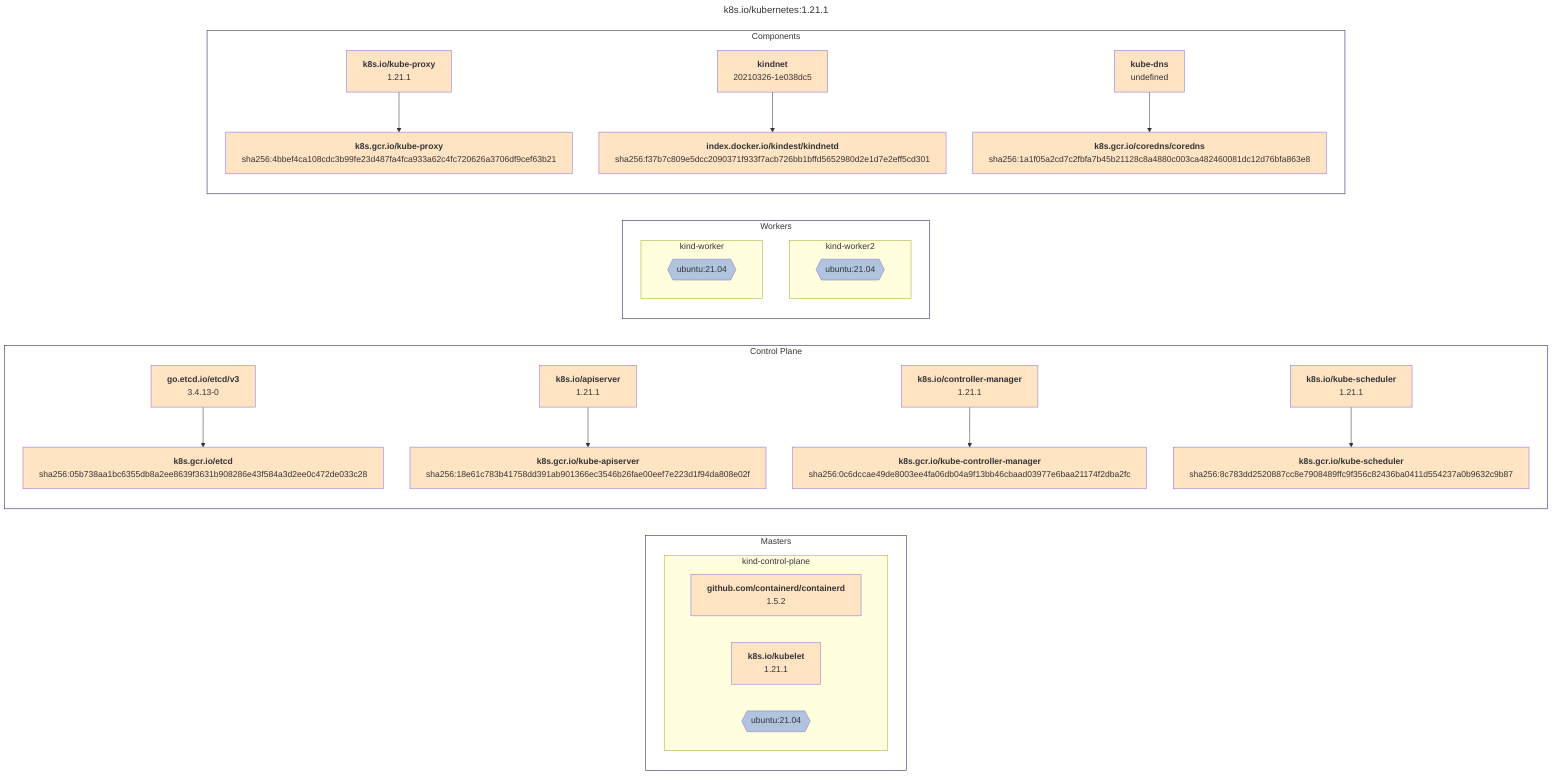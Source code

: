 ---
title: k8s.io/kubernetes:1.21.1
---
flowchart LR
  subgraph masters["Masters"]
    subgraph idddf71f33668084c3e16f742d913c32e56019a18a[kind-control-plane]
    idb916f37bdd483225ccded787786c7c70032aa81a["`**github.com/containerd/containerd**
1.5.2`"]
  idd046796ea12a906096bf31f5cead044c415067fd["`**k8s.io/kubelet**
1.21.1`"]

  idddf71f33668084c3e16f742d913c32e56019a18a-os{{"ubuntu:21.04"}}:::os
  end

    end
  subgraph controlplane["Control Plane"]
    id18d0885cc2831a6a0dd9a5d3c94d4df1a19b8927["`**go.etcd.io/etcd/v3**
3.4.13-0`"]
id04a323c71f9beac19549d91f4591ca508c2ef05c["`**k8s.gcr.io/etcd**
sha256:05b738aa1bc6355db8a2ee8639f3631b908286e43f584a3d2ee0c472de033c28`"]
id18d0885cc2831a6a0dd9a5d3c94d4df1a19b8927 --> id04a323c71f9beac19549d91f4591ca508c2ef05c
id4c66637d1b00417f7960723382d3c0a623bb2fcb["`**k8s.io/apiserver**
1.21.1`"]
id40a65a1dc5cc37b9d4cca8572dbdc9fda241b6aa["`**k8s.gcr.io/kube-apiserver**
sha256:18e61c783b41758dd391ab901366ec3546b26fae00eef7e223d1f94da808e02f`"]
id4c66637d1b00417f7960723382d3c0a623bb2fcb --> id40a65a1dc5cc37b9d4cca8572dbdc9fda241b6aa
id271a7d732f97d0c785f244fa9b006e44a2f7aed6["`**k8s.io/controller-manager**
1.21.1`"]
id21f1ca88c6eb1bfeea79c0c2971e93832c4c9002["`**k8s.gcr.io/kube-controller-manager**
sha256:0c6dccae49de8003ee4fa06db04a9f13bb46cbaad03977e6baa21174f2dba2fc`"]
id271a7d732f97d0c785f244fa9b006e44a2f7aed6 --> id21f1ca88c6eb1bfeea79c0c2971e93832c4c9002
id939674d328bb6b42af1151de0e49ad5bd8664b2f["`**k8s.io/kube-scheduler**
1.21.1`"]
id3fc80322e55978ace960472cd49c10b013598c23["`**k8s.gcr.io/kube-scheduler**
sha256:8c783dd2520887cc8e7908489ffc9f356c82436ba0411d554237a0b9632c9b87`"]
id939674d328bb6b42af1151de0e49ad5bd8664b2f --> id3fc80322e55978ace960472cd49c10b013598c23

    end
  subgraph nodes["Workers"]
    subgraph idc7233498b754d73220f2f5a6849dae2adfa162c6[kind-worker2]
    idb916f37bdd483225ccded787786c7c70032aa81a["`**github.com/containerd/containerd**
1.5.2`"]
  idd046796ea12a906096bf31f5cead044c415067fd["`**k8s.io/kubelet**
1.21.1`"]

  idc7233498b754d73220f2f5a6849dae2adfa162c6-os{{"ubuntu:21.04"}}:::os
  end
subgraph idf2f42ff027cd4ce037454dec6730c69c32dca541[kind-worker]
    idb916f37bdd483225ccded787786c7c70032aa81a["`**github.com/containerd/containerd**
1.5.2`"]
  idd046796ea12a906096bf31f5cead044c415067fd["`**k8s.io/kubelet**
1.21.1`"]

  idf2f42ff027cd4ce037454dec6730c69c32dca541-os{{"ubuntu:21.04"}}:::os
  end

    end
  subgraph components["Components"]
    idd5558bc380a2a74c6b3b7e320ee00df1d4257e18["`**k8s.io/kube-proxy**
1.21.1`"]
id02046fdceedddba10fdb3768bbcb34e51b087c0b["`**k8s.gcr.io/kube-proxy**
sha256:4bbef4ca108cdc3b99fe23d487fa4fca933a62c4fc720626a3706df9cef63b21`"]
idd5558bc380a2a74c6b3b7e320ee00df1d4257e18 --> id02046fdceedddba10fdb3768bbcb34e51b087c0b
ida99d020a7bd966a0916bb24eebcf1fb7bb1e0362["`**kindnet**
20210326-1e038dc5`"]
id870da7e1792fe9df3354d1876dd4b7801f8b1af3["`**index.docker.io/kindest/kindnetd**
sha256:f37b7c809e5dcc2090371f933f7acb726bb1bffd5652980d2e1d7e2eff5cd301`"]
ida99d020a7bd966a0916bb24eebcf1fb7bb1e0362 --> id870da7e1792fe9df3354d1876dd4b7801f8b1af3
id00285c5d12352bc139ea6a4a32045329a9de08cc["`**kube-dns**
undefined`"]
idf15a5882e4bc00c64c30cdf11ca934aeeadaae38["`**k8s.gcr.io/coredns/coredns**
sha256:1a1f05a2cd7c2fbfa7b45b21128c8a4880c003ca482460081dc12d76bfa863e8`"]
id00285c5d12352bc139ea6a4a32045329a9de08cc --> idf15a5882e4bc00c64c30cdf11ca934aeeadaae38

    end
  classDef node fill:Bisque
  classDef section stroke:MidnightBlue,fill:none
  classDef os fill:LightSteelBlue
  class masters,controlplane,nodes,components section
  class nodes nodes